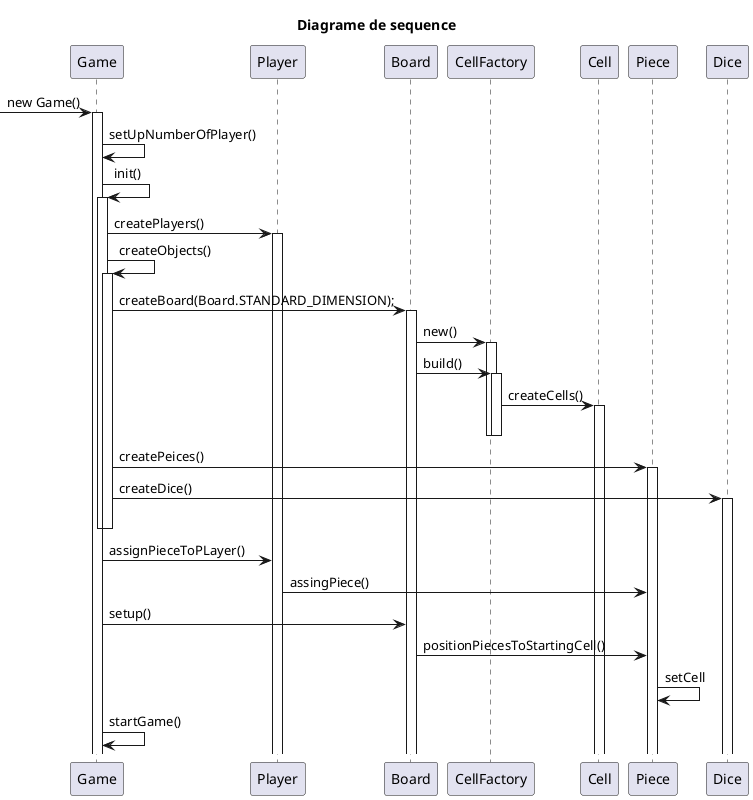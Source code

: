 @startuml

Title Diagrame de sequence

[-> Game: new Game()
activate Game

Game -> Game : setUpNumberOfPlayer()
Game -> Game : init()
activate Game
Game -> Player : createPlayers()
    activate Player
Game -> Game : createObjects()
activate Game
Game -> Board : createBoard(Board.STANDARD_DIMENSION);
    activate Board
    Board -> CellFactory : new()
    activate CellFactory
    Board -> CellFactory : build()
        activate CellFactory
        CellFactory -> Cell : createCells()
            activate Cell
        deactivate CellFactory
    deactivate CellFactory
Game -> Piece : createPeices()
    activate Piece
Game -> Dice : createDice()
    activate Dice
deactivate Game
deactivate Game
Game -> Player : assignPieceToPLayer()
Player -> Piece : assingPiece()
Game -> Board : setup()
Board -> Piece : positionPiecesToStartingCell()
Piece -> Piece : setCell
Game -> Game : startGame()


@enduml
